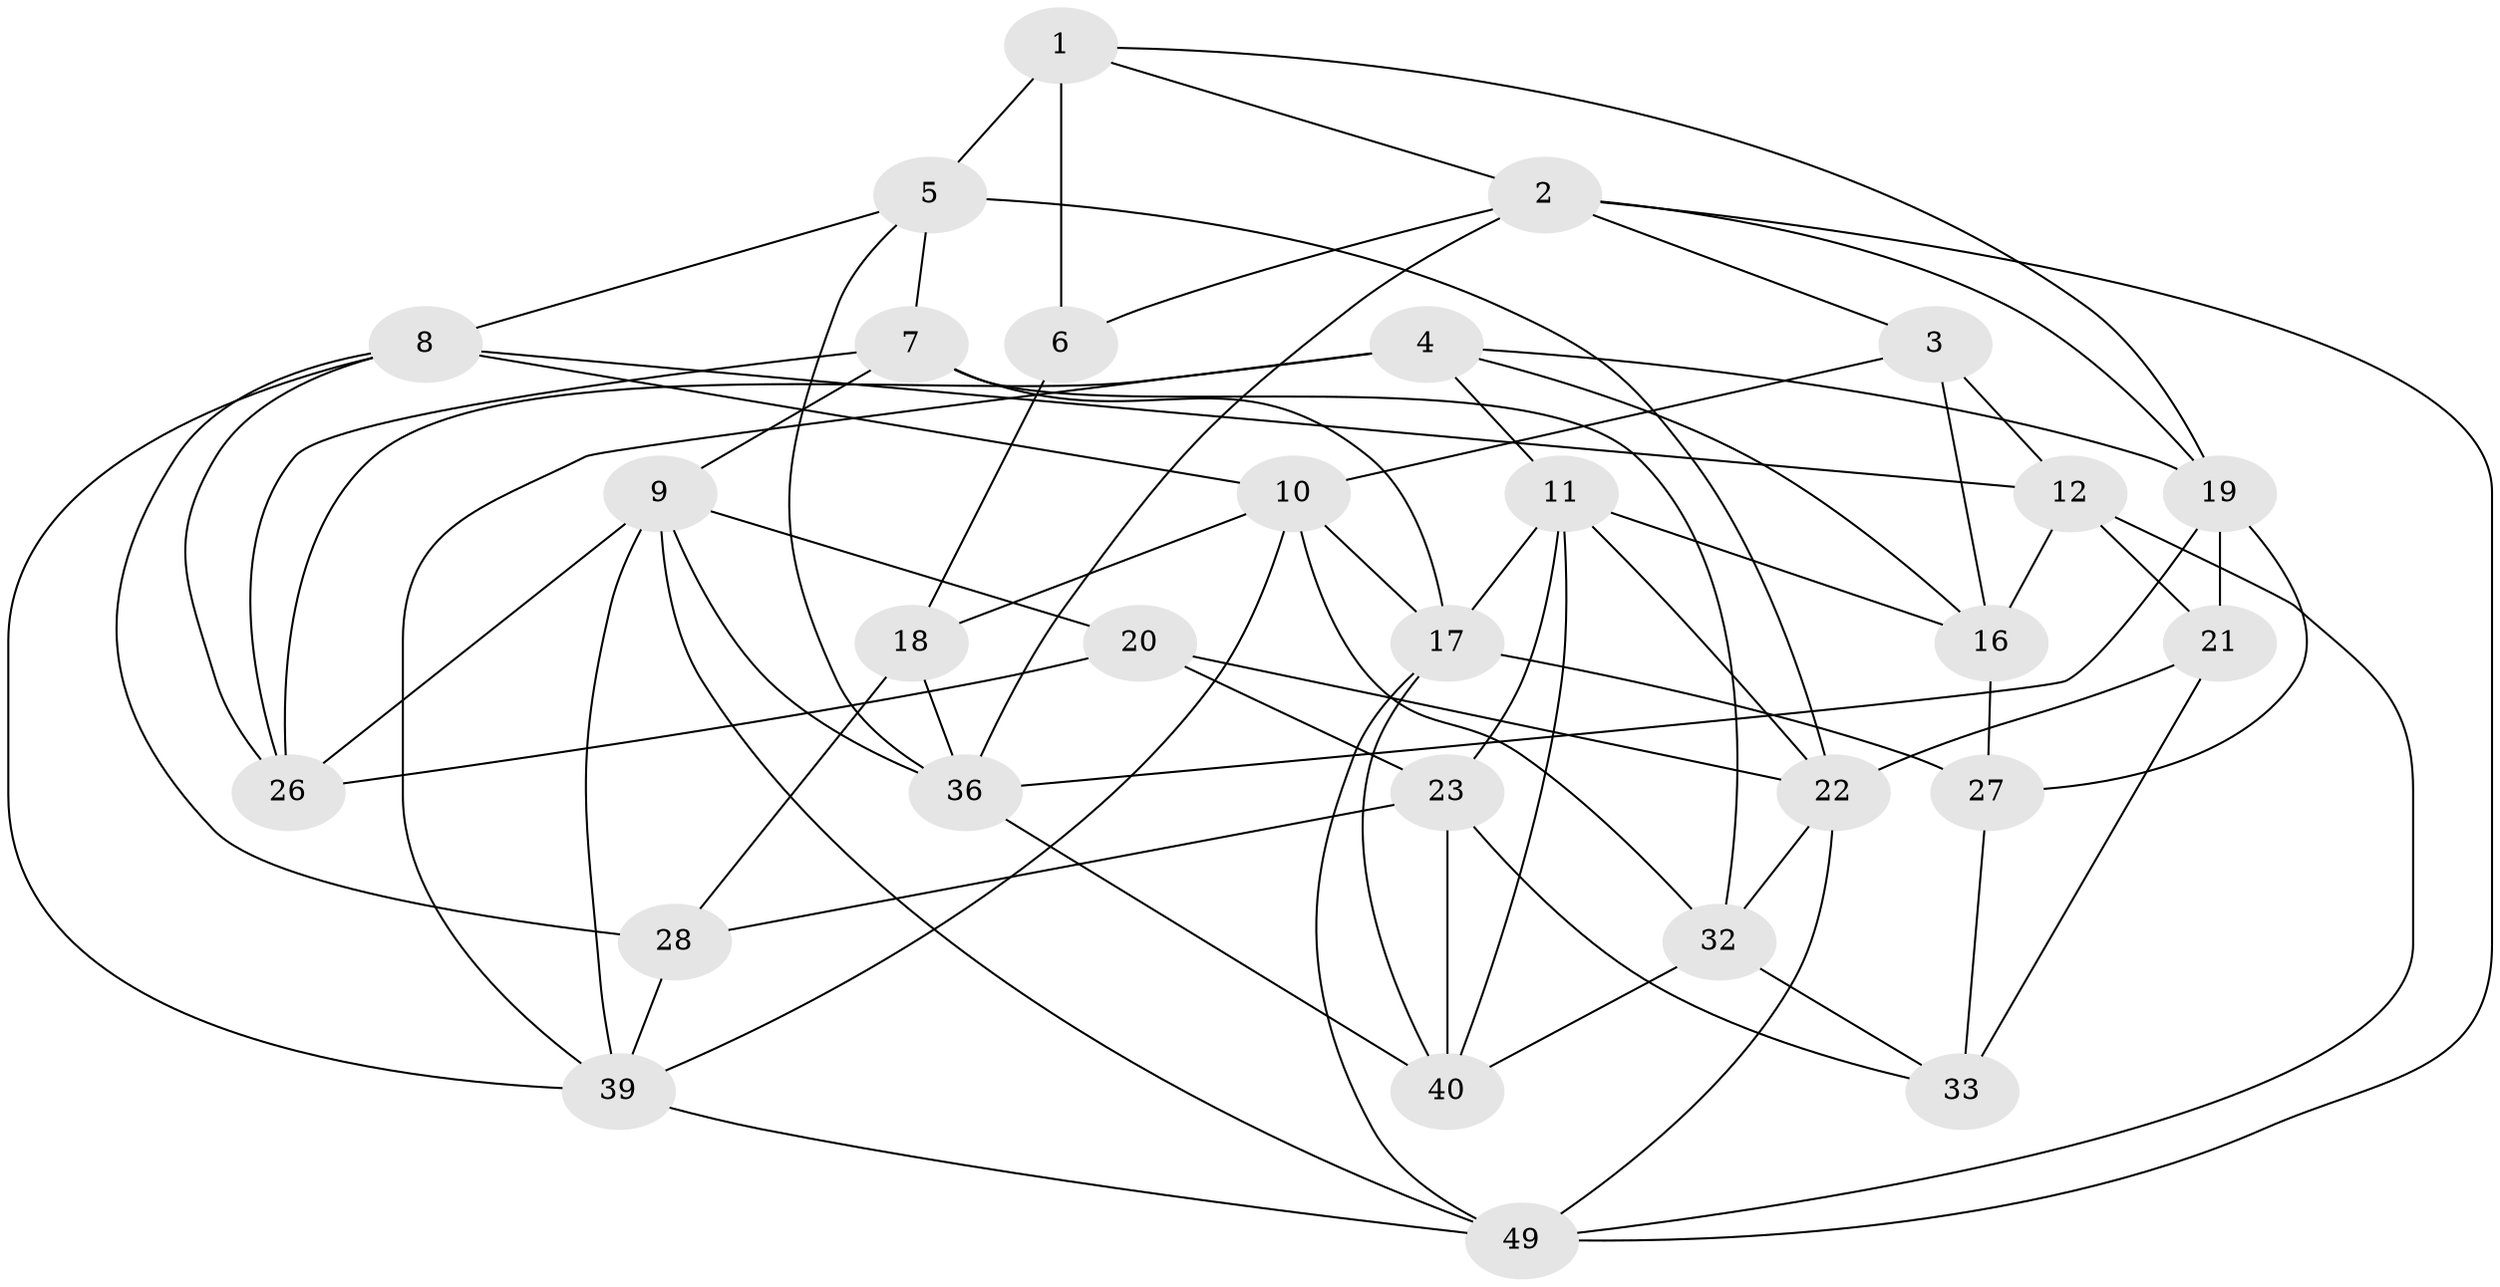 // original degree distribution, {4: 1.0}
// Generated by graph-tools (version 1.1) at 2025/11/02/27/25 16:11:44]
// undirected, 29 vertices, 73 edges
graph export_dot {
graph [start="1"]
  node [color=gray90,style=filled];
  1 [super="+13"];
  2 [super="+51"];
  3;
  4 [super="+34"];
  5 [super="+29"];
  6 [super="+15"];
  7 [super="+42"];
  8 [super="+45"];
  9 [super="+37"];
  10 [super="+35"];
  11 [super="+25"];
  12 [super="+14"];
  16 [super="+48"];
  17 [super="+38"];
  18 [super="+24"];
  19 [super="+43"];
  20;
  21;
  22 [super="+31"];
  23 [super="+52"];
  26 [super="+30"];
  27;
  28;
  32 [super="+41"];
  33;
  36 [super="+44"];
  39 [super="+46"];
  40 [super="+47"];
  49 [super="+50"];
  1 -- 19;
  1 -- 2;
  1 -- 6 [weight=2];
  1 -- 5 [weight=2];
  2 -- 49;
  2 -- 3;
  2 -- 36;
  2 -- 6;
  2 -- 19;
  3 -- 12;
  3 -- 10;
  3 -- 16;
  4 -- 39;
  4 -- 26 [weight=2];
  4 -- 16;
  4 -- 11;
  4 -- 19;
  5 -- 7;
  5 -- 22;
  5 -- 8;
  5 -- 36;
  6 -- 18 [weight=3];
  7 -- 26;
  7 -- 17;
  7 -- 32 [weight=2];
  7 -- 9;
  8 -- 10;
  8 -- 39;
  8 -- 28;
  8 -- 26;
  8 -- 12;
  9 -- 36;
  9 -- 49;
  9 -- 20;
  9 -- 26;
  9 -- 39;
  10 -- 32;
  10 -- 17;
  10 -- 18;
  10 -- 39;
  11 -- 16;
  11 -- 17;
  11 -- 23;
  11 -- 40;
  11 -- 22;
  12 -- 16 [weight=2];
  12 -- 21;
  12 -- 49;
  16 -- 27;
  17 -- 40;
  17 -- 27;
  17 -- 49;
  18 -- 28;
  18 -- 36;
  19 -- 36;
  19 -- 21;
  19 -- 27;
  20 -- 22;
  20 -- 23;
  20 -- 26;
  21 -- 33;
  21 -- 22;
  22 -- 49;
  22 -- 32;
  23 -- 40 [weight=2];
  23 -- 33;
  23 -- 28;
  27 -- 33;
  28 -- 39;
  32 -- 33;
  32 -- 40;
  36 -- 40;
  39 -- 49;
}
